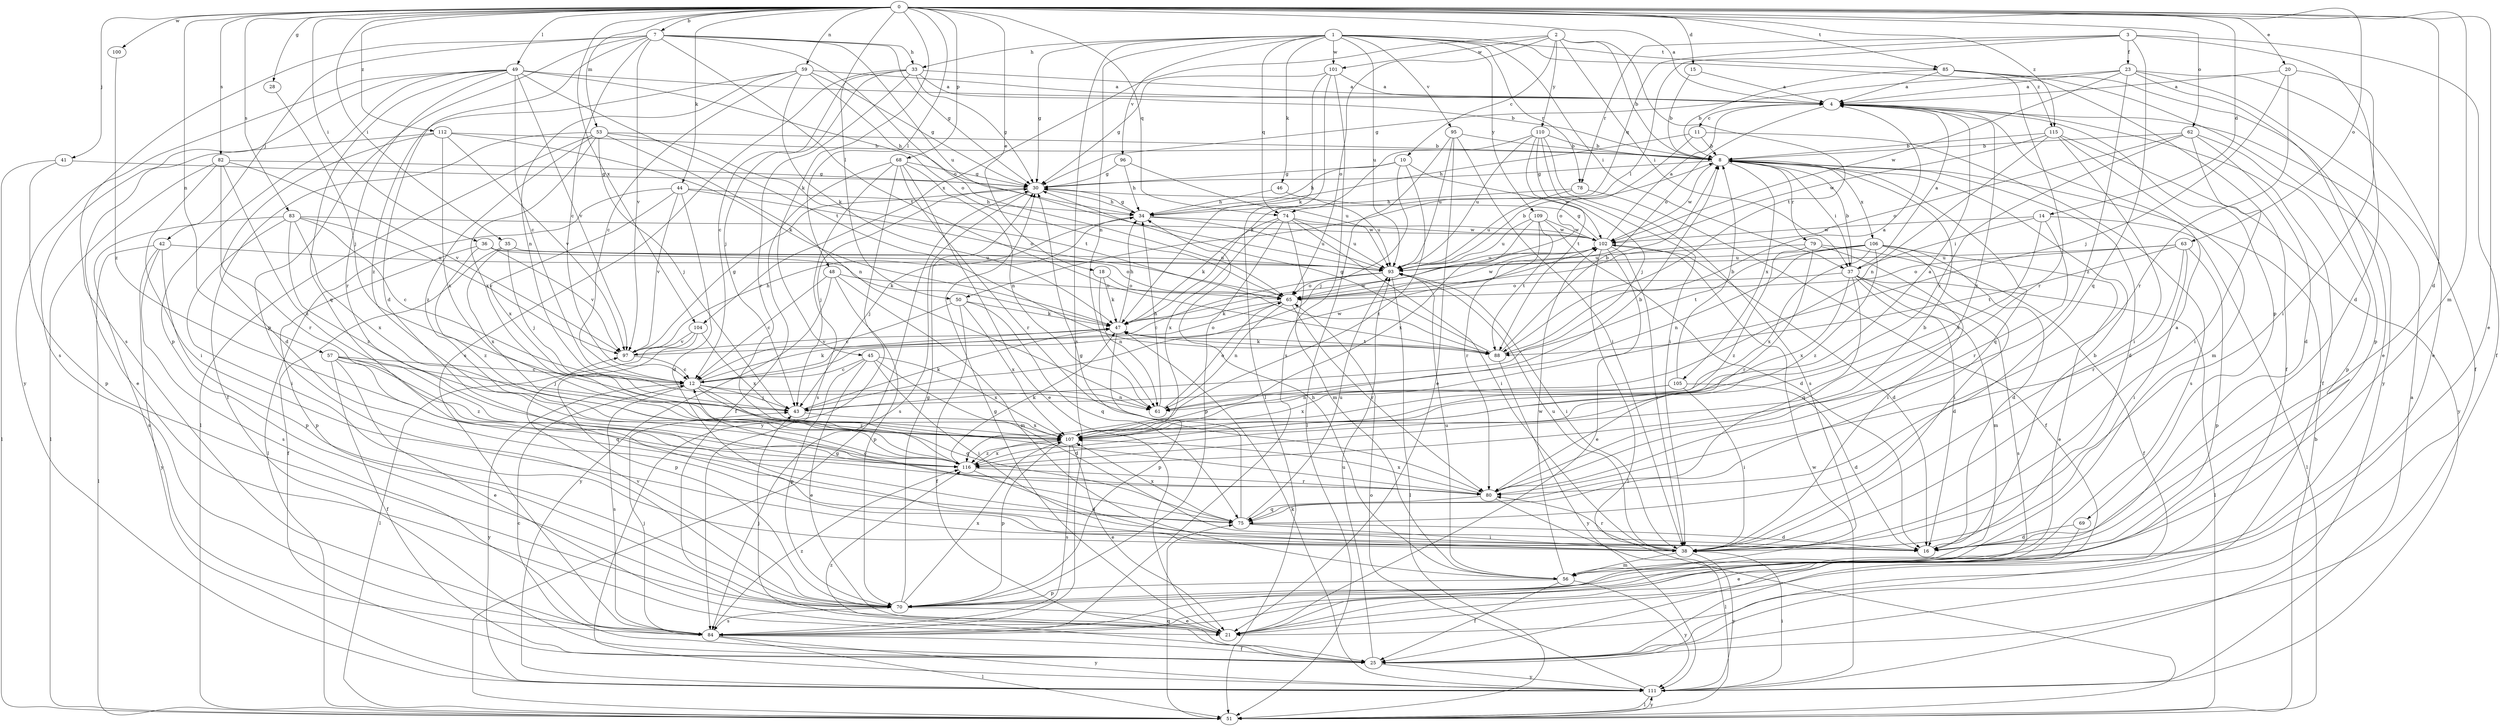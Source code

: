 strict digraph  {
0;
1;
2;
3;
4;
7;
8;
10;
11;
12;
14;
15;
16;
18;
20;
21;
23;
25;
28;
30;
33;
34;
35;
36;
37;
38;
41;
42;
43;
44;
45;
46;
47;
48;
49;
50;
51;
53;
56;
57;
59;
61;
62;
63;
65;
68;
69;
70;
74;
75;
78;
79;
80;
82;
83;
84;
85;
88;
93;
95;
96;
97;
100;
101;
102;
104;
105;
106;
107;
109;
110;
111;
112;
115;
116;
0 -> 4  [label=a];
0 -> 7  [label=b];
0 -> 14  [label=d];
0 -> 15  [label=d];
0 -> 16  [label=d];
0 -> 18  [label=e];
0 -> 20  [label=e];
0 -> 21  [label=e];
0 -> 28  [label=g];
0 -> 35  [label=i];
0 -> 36  [label=i];
0 -> 41  [label=j];
0 -> 44  [label=k];
0 -> 45  [label=k];
0 -> 48  [label=l];
0 -> 49  [label=l];
0 -> 50  [label=l];
0 -> 53  [label=m];
0 -> 56  [label=m];
0 -> 57  [label=n];
0 -> 59  [label=n];
0 -> 62  [label=o];
0 -> 63  [label=o];
0 -> 68  [label=p];
0 -> 74  [label=q];
0 -> 82  [label=s];
0 -> 83  [label=s];
0 -> 85  [label=t];
0 -> 100  [label=w];
0 -> 104  [label=x];
0 -> 112  [label=z];
0 -> 115  [label=z];
1 -> 30  [label=g];
1 -> 33  [label=h];
1 -> 37  [label=i];
1 -> 46  [label=k];
1 -> 61  [label=n];
1 -> 74  [label=q];
1 -> 78  [label=r];
1 -> 84  [label=s];
1 -> 85  [label=t];
1 -> 93  [label=u];
1 -> 95  [label=v];
1 -> 96  [label=v];
1 -> 101  [label=w];
1 -> 109  [label=y];
1 -> 115  [label=z];
2 -> 8  [label=b];
2 -> 10  [label=c];
2 -> 37  [label=i];
2 -> 65  [label=o];
2 -> 88  [label=t];
2 -> 101  [label=w];
2 -> 104  [label=x];
2 -> 110  [label=y];
3 -> 16  [label=d];
3 -> 23  [label=f];
3 -> 25  [label=f];
3 -> 50  [label=l];
3 -> 74  [label=q];
3 -> 75  [label=q];
3 -> 78  [label=r];
4 -> 11  [label=c];
4 -> 25  [label=f];
4 -> 65  [label=o];
4 -> 69  [label=p];
4 -> 116  [label=z];
7 -> 12  [label=c];
7 -> 16  [label=d];
7 -> 30  [label=g];
7 -> 33  [label=h];
7 -> 42  [label=j];
7 -> 65  [label=o];
7 -> 70  [label=p];
7 -> 84  [label=s];
7 -> 88  [label=t];
7 -> 93  [label=u];
7 -> 97  [label=v];
8 -> 16  [label=d];
8 -> 30  [label=g];
8 -> 37  [label=i];
8 -> 75  [label=q];
8 -> 79  [label=r];
8 -> 102  [label=w];
8 -> 105  [label=x];
8 -> 106  [label=x];
10 -> 30  [label=g];
10 -> 34  [label=h];
10 -> 43  [label=j];
10 -> 102  [label=w];
10 -> 116  [label=z];
11 -> 8  [label=b];
11 -> 34  [label=h];
11 -> 65  [label=o];
11 -> 84  [label=s];
12 -> 43  [label=j];
12 -> 47  [label=k];
12 -> 61  [label=n];
12 -> 75  [label=q];
12 -> 84  [label=s];
12 -> 102  [label=w];
12 -> 111  [label=y];
12 -> 116  [label=z];
14 -> 37  [label=i];
14 -> 51  [label=l];
14 -> 80  [label=r];
14 -> 102  [label=w];
14 -> 107  [label=x];
15 -> 4  [label=a];
15 -> 8  [label=b];
16 -> 8  [label=b];
18 -> 47  [label=k];
18 -> 61  [label=n];
18 -> 65  [label=o];
20 -> 4  [label=a];
20 -> 38  [label=i];
20 -> 43  [label=j];
20 -> 80  [label=r];
21 -> 30  [label=g];
21 -> 43  [label=j];
23 -> 4  [label=a];
23 -> 21  [label=e];
23 -> 25  [label=f];
23 -> 30  [label=g];
23 -> 70  [label=p];
23 -> 102  [label=w];
23 -> 116  [label=z];
25 -> 12  [label=c];
25 -> 93  [label=u];
25 -> 111  [label=y];
25 -> 116  [label=z];
28 -> 43  [label=j];
30 -> 34  [label=h];
30 -> 43  [label=j];
30 -> 84  [label=s];
33 -> 4  [label=a];
33 -> 8  [label=b];
33 -> 12  [label=c];
33 -> 30  [label=g];
33 -> 43  [label=j];
33 -> 80  [label=r];
33 -> 84  [label=s];
34 -> 30  [label=g];
34 -> 43  [label=j];
34 -> 93  [label=u];
34 -> 102  [label=w];
35 -> 25  [label=f];
35 -> 43  [label=j];
35 -> 65  [label=o];
35 -> 93  [label=u];
35 -> 107  [label=x];
36 -> 47  [label=k];
36 -> 70  [label=p];
36 -> 93  [label=u];
36 -> 97  [label=v];
36 -> 116  [label=z];
37 -> 4  [label=a];
37 -> 8  [label=b];
37 -> 16  [label=d];
37 -> 51  [label=l];
37 -> 56  [label=m];
37 -> 65  [label=o];
37 -> 75  [label=q];
37 -> 84  [label=s];
37 -> 107  [label=x];
38 -> 4  [label=a];
38 -> 56  [label=m];
38 -> 80  [label=r];
38 -> 93  [label=u];
38 -> 111  [label=y];
41 -> 30  [label=g];
41 -> 51  [label=l];
41 -> 70  [label=p];
42 -> 51  [label=l];
42 -> 70  [label=p];
42 -> 84  [label=s];
42 -> 93  [label=u];
42 -> 111  [label=y];
43 -> 47  [label=k];
43 -> 107  [label=x];
44 -> 16  [label=d];
44 -> 34  [label=h];
44 -> 51  [label=l];
44 -> 65  [label=o];
44 -> 97  [label=v];
44 -> 107  [label=x];
45 -> 12  [label=c];
45 -> 16  [label=d];
45 -> 21  [label=e];
45 -> 38  [label=i];
45 -> 70  [label=p];
45 -> 107  [label=x];
46 -> 34  [label=h];
46 -> 93  [label=u];
47 -> 34  [label=h];
47 -> 70  [label=p];
47 -> 88  [label=t];
47 -> 97  [label=v];
47 -> 102  [label=w];
48 -> 12  [label=c];
48 -> 56  [label=m];
48 -> 65  [label=o];
48 -> 70  [label=p];
48 -> 111  [label=y];
49 -> 4  [label=a];
49 -> 12  [label=c];
49 -> 65  [label=o];
49 -> 70  [label=p];
49 -> 75  [label=q];
49 -> 80  [label=r];
49 -> 84  [label=s];
49 -> 88  [label=t];
49 -> 97  [label=v];
49 -> 111  [label=y];
50 -> 12  [label=c];
50 -> 25  [label=f];
50 -> 47  [label=k];
50 -> 75  [label=q];
50 -> 107  [label=x];
51 -> 8  [label=b];
51 -> 30  [label=g];
51 -> 75  [label=q];
51 -> 111  [label=y];
53 -> 8  [label=b];
53 -> 25  [label=f];
53 -> 43  [label=j];
53 -> 51  [label=l];
53 -> 61  [label=n];
53 -> 88  [label=t];
53 -> 107  [label=x];
53 -> 116  [label=z];
56 -> 25  [label=f];
56 -> 34  [label=h];
56 -> 70  [label=p];
56 -> 93  [label=u];
56 -> 102  [label=w];
56 -> 111  [label=y];
57 -> 12  [label=c];
57 -> 21  [label=e];
57 -> 25  [label=f];
57 -> 43  [label=j];
57 -> 75  [label=q];
57 -> 116  [label=z];
59 -> 4  [label=a];
59 -> 12  [label=c];
59 -> 30  [label=g];
59 -> 34  [label=h];
59 -> 47  [label=k];
59 -> 61  [label=n];
59 -> 116  [label=z];
61 -> 34  [label=h];
61 -> 65  [label=o];
62 -> 8  [label=b];
62 -> 16  [label=d];
62 -> 38  [label=i];
62 -> 65  [label=o];
62 -> 70  [label=p];
62 -> 107  [label=x];
63 -> 38  [label=i];
63 -> 65  [label=o];
63 -> 70  [label=p];
63 -> 80  [label=r];
63 -> 88  [label=t];
63 -> 93  [label=u];
65 -> 47  [label=k];
65 -> 61  [label=n];
65 -> 80  [label=r];
65 -> 102  [label=w];
68 -> 21  [label=e];
68 -> 25  [label=f];
68 -> 30  [label=g];
68 -> 61  [label=n];
68 -> 80  [label=r];
68 -> 84  [label=s];
68 -> 111  [label=y];
69 -> 16  [label=d];
69 -> 21  [label=e];
70 -> 21  [label=e];
70 -> 30  [label=g];
70 -> 84  [label=s];
70 -> 97  [label=v];
70 -> 107  [label=x];
74 -> 38  [label=i];
74 -> 47  [label=k];
74 -> 56  [label=m];
74 -> 70  [label=p];
74 -> 93  [label=u];
74 -> 102  [label=w];
74 -> 107  [label=x];
75 -> 12  [label=c];
75 -> 16  [label=d];
75 -> 30  [label=g];
75 -> 38  [label=i];
75 -> 93  [label=u];
75 -> 107  [label=x];
78 -> 25  [label=f];
78 -> 34  [label=h];
78 -> 93  [label=u];
79 -> 25  [label=f];
79 -> 38  [label=i];
79 -> 80  [label=r];
79 -> 93  [label=u];
79 -> 116  [label=z];
80 -> 8  [label=b];
80 -> 51  [label=l];
80 -> 75  [label=q];
80 -> 107  [label=x];
82 -> 30  [label=g];
82 -> 38  [label=i];
82 -> 51  [label=l];
82 -> 80  [label=r];
82 -> 97  [label=v];
82 -> 116  [label=z];
83 -> 12  [label=c];
83 -> 38  [label=i];
83 -> 84  [label=s];
83 -> 97  [label=v];
83 -> 102  [label=w];
83 -> 107  [label=x];
83 -> 116  [label=z];
84 -> 25  [label=f];
84 -> 43  [label=j];
84 -> 51  [label=l];
84 -> 111  [label=y];
84 -> 116  [label=z];
85 -> 4  [label=a];
85 -> 8  [label=b];
85 -> 21  [label=e];
85 -> 25  [label=f];
85 -> 80  [label=r];
85 -> 111  [label=y];
88 -> 4  [label=a];
88 -> 8  [label=b];
88 -> 30  [label=g];
88 -> 47  [label=k];
88 -> 111  [label=y];
93 -> 8  [label=b];
93 -> 12  [label=c];
93 -> 38  [label=i];
93 -> 51  [label=l];
93 -> 65  [label=o];
95 -> 8  [label=b];
95 -> 21  [label=e];
95 -> 38  [label=i];
95 -> 51  [label=l];
95 -> 93  [label=u];
96 -> 30  [label=g];
96 -> 34  [label=h];
96 -> 93  [label=u];
97 -> 12  [label=c];
97 -> 30  [label=g];
97 -> 34  [label=h];
97 -> 65  [label=o];
100 -> 116  [label=z];
101 -> 4  [label=a];
101 -> 30  [label=g];
101 -> 47  [label=k];
101 -> 51  [label=l];
101 -> 84  [label=s];
102 -> 4  [label=a];
102 -> 16  [label=d];
102 -> 21  [label=e];
102 -> 30  [label=g];
102 -> 38  [label=i];
102 -> 51  [label=l];
102 -> 93  [label=u];
104 -> 51  [label=l];
104 -> 70  [label=p];
104 -> 97  [label=v];
104 -> 107  [label=x];
105 -> 8  [label=b];
105 -> 16  [label=d];
105 -> 38  [label=i];
105 -> 61  [label=n];
105 -> 107  [label=x];
106 -> 16  [label=d];
106 -> 21  [label=e];
106 -> 38  [label=i];
106 -> 61  [label=n];
106 -> 88  [label=t];
106 -> 93  [label=u];
106 -> 107  [label=x];
106 -> 116  [label=z];
107 -> 4  [label=a];
107 -> 8  [label=b];
107 -> 21  [label=e];
107 -> 70  [label=p];
107 -> 84  [label=s];
107 -> 116  [label=z];
109 -> 16  [label=d];
109 -> 80  [label=r];
109 -> 88  [label=t];
109 -> 93  [label=u];
109 -> 102  [label=w];
109 -> 107  [label=x];
110 -> 8  [label=b];
110 -> 38  [label=i];
110 -> 43  [label=j];
110 -> 47  [label=k];
110 -> 84  [label=s];
110 -> 88  [label=t];
110 -> 93  [label=u];
111 -> 4  [label=a];
111 -> 38  [label=i];
111 -> 47  [label=k];
111 -> 51  [label=l];
111 -> 65  [label=o];
111 -> 102  [label=w];
112 -> 8  [label=b];
112 -> 16  [label=d];
112 -> 21  [label=e];
112 -> 47  [label=k];
112 -> 97  [label=v];
112 -> 107  [label=x];
115 -> 8  [label=b];
115 -> 38  [label=i];
115 -> 56  [label=m];
115 -> 61  [label=n];
115 -> 102  [label=w];
115 -> 111  [label=y];
116 -> 16  [label=d];
116 -> 47  [label=k];
116 -> 80  [label=r];
116 -> 107  [label=x];
}
